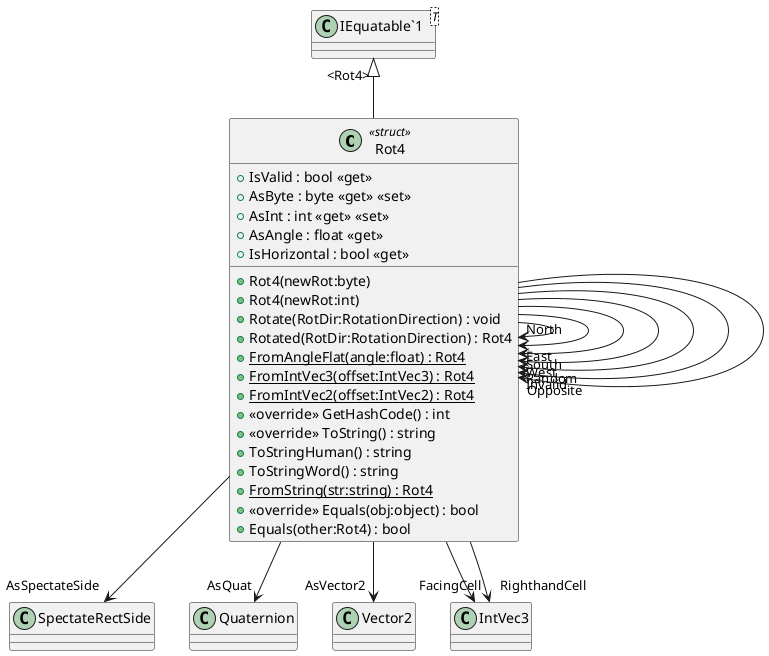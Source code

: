 @startuml
class Rot4 <<struct>> {
    + IsValid : bool <<get>>
    + AsByte : byte <<get>> <<set>>
    + AsInt : int <<get>> <<set>>
    + AsAngle : float <<get>>
    + IsHorizontal : bool <<get>>
    + Rot4(newRot:byte)
    + Rot4(newRot:int)
    + Rotate(RotDir:RotationDirection) : void
    + Rotated(RotDir:RotationDirection) : Rot4
    + {static} FromAngleFlat(angle:float) : Rot4
    + {static} FromIntVec3(offset:IntVec3) : Rot4
    + {static} FromIntVec2(offset:IntVec2) : Rot4
    + <<override>> GetHashCode() : int
    + <<override>> ToString() : string
    + ToStringHuman() : string
    + ToStringWord() : string
    + {static} FromString(str:string) : Rot4
    + <<override>> Equals(obj:object) : bool
    + Equals(other:Rot4) : bool
}
class "IEquatable`1"<T> {
}
"IEquatable`1" "<Rot4>" <|-- Rot4
Rot4 --> "AsSpectateSide" SpectateRectSide
Rot4 --> "AsQuat" Quaternion
Rot4 --> "AsVector2" Vector2
Rot4 --> "North" Rot4
Rot4 --> "East" Rot4
Rot4 --> "South" Rot4
Rot4 --> "West" Rot4
Rot4 --> "Random" Rot4
Rot4 --> "Invalid" Rot4
Rot4 --> "FacingCell" IntVec3
Rot4 --> "RighthandCell" IntVec3
Rot4 --> "Opposite" Rot4
@enduml
